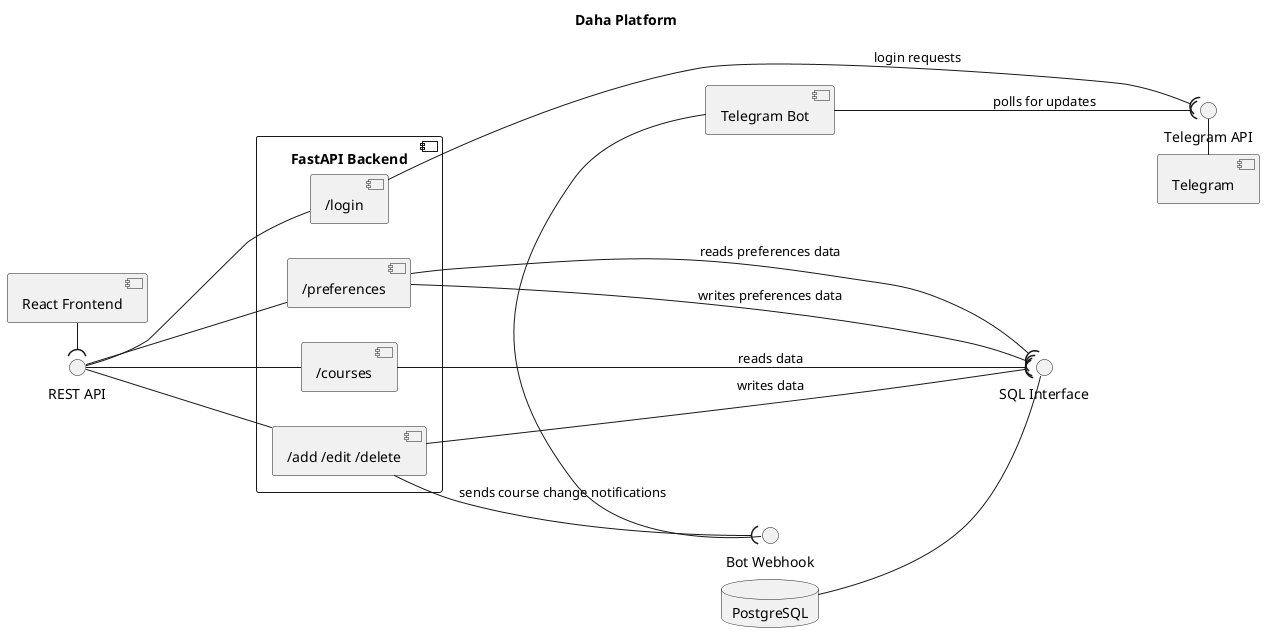 @startuml CoursePlatformComponentDiagram

title Daha Platform

left to right direction

component "React Frontend" as frontend

component "FastAPI Backend" as backend {
  [/login] as auth
  [/preferences] as prefs
  [/add /edit /delete] as admin_ep
  [/courses] as courses
}

database "PostgreSQL" as db
component "Telegram Bot" as telegram_bot
component "Telegram" as telegram_servers

interface "REST API" as rest_api
interface "Bot Webhook" as webhook
interface "SQL Interface" as sql_iface
interface "Telegram API" as telegram_api

rest_api -[hidden]-> webhook
webhook -[hidden]-> sql_iface
sql_iface -[hidden]-> telegram_api

frontend -right-( rest_api

rest_api --- auth
rest_api --- prefs
rest_api --- admin_ep
rest_api --- courses

admin_ep --( sql_iface : writes data
courses --( sql_iface : reads data
prefs --( sql_iface : writes preferences data
prefs --( sql_iface : reads preferences data

admin_ep --( webhook : sends course change notifications
telegram_bot -left- webhook

auth -right-( telegram_api : login requests
telegram_bot -right-( telegram_api : polls for updates
telegram_servers -left- telegram_api

db -down- sql_iface

@enduml
